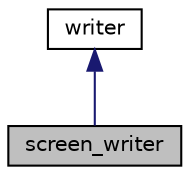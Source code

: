 digraph "screen_writer"
{
 // LATEX_PDF_SIZE
  edge [fontname="Helvetica",fontsize="10",labelfontname="Helvetica",labelfontsize="10"];
  node [fontname="Helvetica",fontsize="10",shape=record];
  Node1 [label="screen_writer",height=0.2,width=0.4,color="black", fillcolor="grey75", style="filled", fontcolor="black",tooltip="screen_writer implements the writer class to write data in the console from a storage_type object"];
  Node2 -> Node1 [dir="back",color="midnightblue",fontsize="10",style="solid",fontname="Helvetica"];
  Node2 [label="writer",height=0.2,width=0.4,color="black", fillcolor="white", style="filled",URL="$classwriter.html",tooltip="Writer is an abstract class used to write data from an object that inherits from storage_type."];
}
